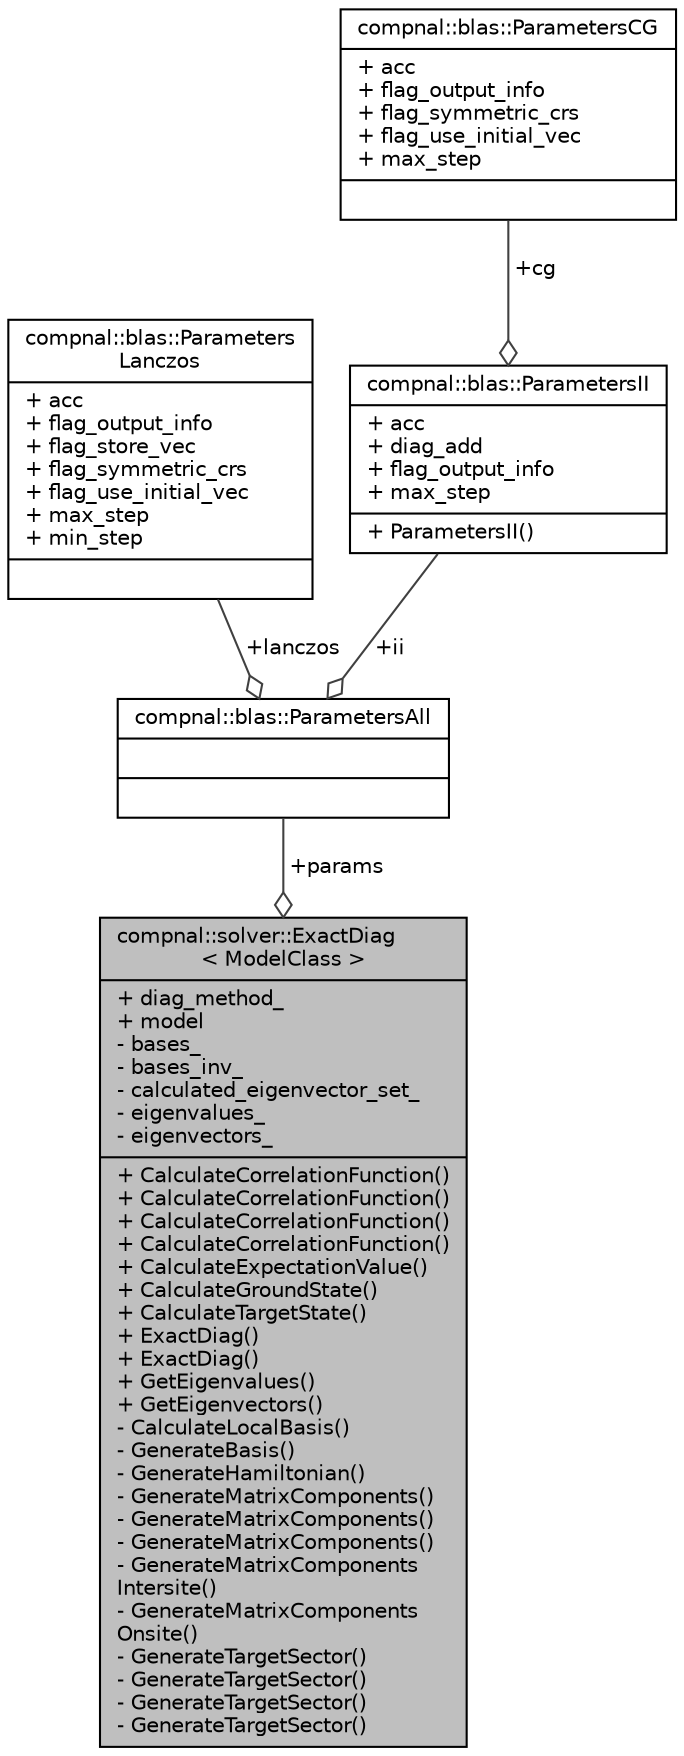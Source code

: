 digraph "compnal::solver::ExactDiag&lt; ModelClass &gt;"
{
 // INTERACTIVE_SVG=YES
 // LATEX_PDF_SIZE
  edge [fontname="Helvetica",fontsize="10",labelfontname="Helvetica",labelfontsize="10"];
  node [fontname="Helvetica",fontsize="10",shape=record];
  Node1 [label="{compnal::solver::ExactDiag\l\< ModelClass \>\n|+ diag_method_\l+ model\l- bases_\l- bases_inv_\l- calculated_eigenvector_set_\l- eigenvalues_\l- eigenvectors_\l|+ CalculateCorrelationFunction()\l+ CalculateCorrelationFunction()\l+ CalculateCorrelationFunction()\l+ CalculateCorrelationFunction()\l+ CalculateExpectationValue()\l+ CalculateGroundState()\l+ CalculateTargetState()\l+ ExactDiag()\l+ ExactDiag()\l+ GetEigenvalues()\l+ GetEigenvectors()\l- CalculateLocalBasis()\l- GenerateBasis()\l- GenerateHamiltonian()\l- GenerateMatrixComponents()\l- GenerateMatrixComponents()\l- GenerateMatrixComponents()\l- GenerateMatrixComponents\lIntersite()\l- GenerateMatrixComponents\lOnsite()\l- GenerateTargetSector()\l- GenerateTargetSector()\l- GenerateTargetSector()\l- GenerateTargetSector()\l}",height=0.2,width=0.4,color="black", fillcolor="grey75", style="filled", fontcolor="black",tooltip="The class for the exact diagonalization."];
  Node2 -> Node1 [color="grey25",fontsize="10",style="solid",label=" +params" ,arrowhead="odiamond",fontname="Helvetica"];
  Node2 [label="{compnal::blas::ParametersAll\n||}",height=0.2,width=0.4,color="black", fillcolor="white", style="filled",URL="$d6/d88/structcompnal_1_1blas_1_1_parameters_all.html",tooltip=" "];
  Node3 -> Node2 [color="grey25",fontsize="10",style="solid",label=" +lanczos" ,arrowhead="odiamond",fontname="Helvetica"];
  Node3 [label="{compnal::blas::Parameters\lLanczos\n|+ acc\l+ flag_output_info\l+ flag_store_vec\l+ flag_symmetric_crs\l+ flag_use_initial_vec\l+ max_step\l+ min_step\l|}",height=0.2,width=0.4,color="black", fillcolor="white", style="filled",URL="$da/d5e/structcompnal_1_1blas_1_1_parameters_lanczos.html",tooltip=" "];
  Node4 -> Node2 [color="grey25",fontsize="10",style="solid",label=" +ii" ,arrowhead="odiamond",fontname="Helvetica"];
  Node4 [label="{compnal::blas::ParametersII\n|+ acc\l+ diag_add\l+ flag_output_info\l+ max_step\l|+ ParametersII()\l}",height=0.2,width=0.4,color="black", fillcolor="white", style="filled",URL="$df/df0/structcompnal_1_1blas_1_1_parameters_i_i.html",tooltip=" "];
  Node5 -> Node4 [color="grey25",fontsize="10",style="solid",label=" +cg" ,arrowhead="odiamond",fontname="Helvetica"];
  Node5 [label="{compnal::blas::ParametersCG\n|+ acc\l+ flag_output_info\l+ flag_symmetric_crs\l+ flag_use_initial_vec\l+ max_step\l|}",height=0.2,width=0.4,color="black", fillcolor="white", style="filled",URL="$dc/d74/structcompnal_1_1blas_1_1_parameters_c_g.html",tooltip=" "];
}
